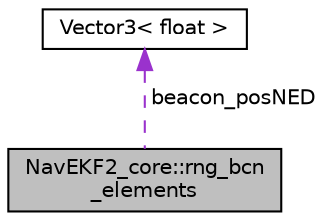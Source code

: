digraph "NavEKF2_core::rng_bcn_elements"
{
 // INTERACTIVE_SVG=YES
  edge [fontname="Helvetica",fontsize="10",labelfontname="Helvetica",labelfontsize="10"];
  node [fontname="Helvetica",fontsize="10",shape=record];
  Node1 [label="NavEKF2_core::rng_bcn\l_elements",height=0.2,width=0.4,color="black", fillcolor="grey75", style="filled", fontcolor="black"];
  Node2 -> Node1 [dir="back",color="darkorchid3",fontsize="10",style="dashed",label=" beacon_posNED" ,fontname="Helvetica"];
  Node2 [label="Vector3\< float \>",height=0.2,width=0.4,color="black", fillcolor="white", style="filled",URL="$classVector3.html"];
}
